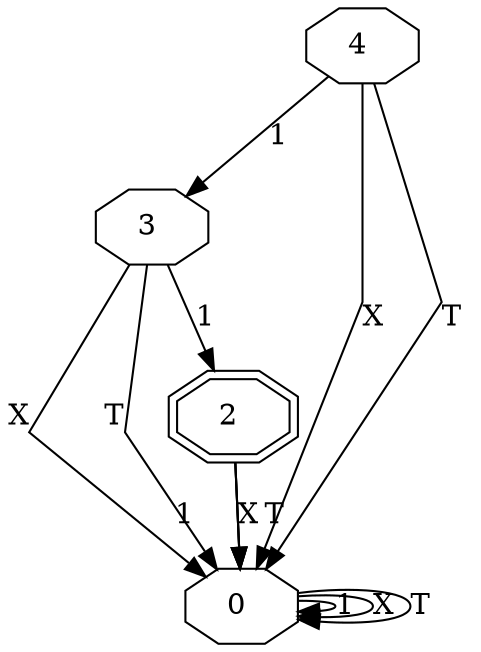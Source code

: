 digraph g
{
graph [ splines = false ] 
4 [shape=octagon label="4 "]
4 -> 3 [label=1] 
4 -> 0 [label=X] 
4 -> 0 [label=T] 
3 [shape=octagon label="3 "]
3 -> 2 [label=1] 
3 -> 0 [label=X] 
3 -> 0 [label=T] 
0 [shape=octagon label="0 "]
0 -> 0 [label=1] 
0 -> 0 [label=X] 
0 -> 0 [label=T] 
2 [shape=doubleoctagon label="2 "]
2 -> 0 [label=1] 
2 -> 0 [label=X] 
2 -> 0 [label=T] 
}
